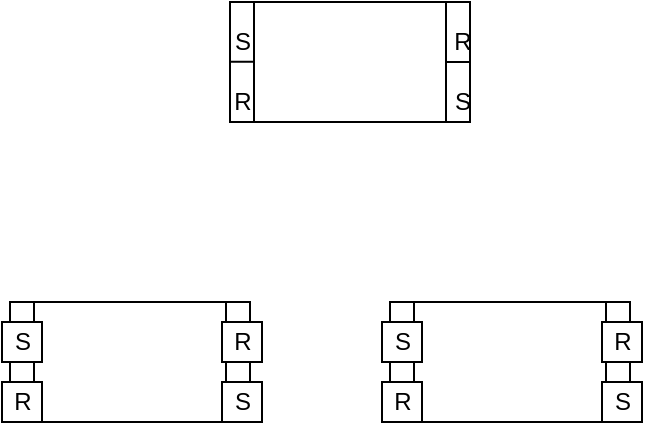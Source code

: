 <mxfile version="15.6.5" type="github">
  <diagram id="cyFGgkjcv_PTRSqLKhpW" name="Page-1">
    <mxGraphModel dx="328" dy="191" grid="1" gridSize="10" guides="1" tooltips="1" connect="1" arrows="1" fold="1" page="1" pageScale="1" pageWidth="827" pageHeight="1169" math="0" shadow="0">
      <root>
        <mxCell id="0" />
        <mxCell id="1" parent="0" />
        <mxCell id="HezW63i-MjSSbvqSVKH8-16" value="" style="shape=process;whiteSpace=wrap;html=1;backgroundOutline=1;fontColor=default;strokeColor=default;fillColor=default;" vertex="1" parent="1">
          <mxGeometry x="354" y="40" width="120" height="60" as="geometry" />
        </mxCell>
        <mxCell id="HezW63i-MjSSbvqSVKH8-17" value="" style="endArrow=none;html=1;rounded=0;fontColor=default;entryX=1;entryY=0.5;entryDx=0;entryDy=0;strokeColor=default;labelBackgroundColor=default;exitX=0.098;exitY=0.997;exitDx=0;exitDy=0;exitPerimeter=0;" edge="1" parent="1" source="HezW63i-MjSSbvqSVKH8-23" target="HezW63i-MjSSbvqSVKH8-16">
          <mxGeometry width="50" height="50" relative="1" as="geometry">
            <mxPoint x="460" y="70" as="sourcePoint" />
            <mxPoint x="440" y="120" as="targetPoint" />
          </mxGeometry>
        </mxCell>
        <mxCell id="HezW63i-MjSSbvqSVKH8-19" value="" style="endArrow=none;html=1;rounded=0;fontColor=default;entryX=0.8;entryY=0.994;entryDx=0;entryDy=0;strokeColor=default;labelBackgroundColor=default;entryPerimeter=0;" edge="1" parent="1" target="HezW63i-MjSSbvqSVKH8-20">
          <mxGeometry width="50" height="50" relative="1" as="geometry">
            <mxPoint x="354" y="69.86" as="sourcePoint" />
            <mxPoint x="368" y="69.86" as="targetPoint" />
            <Array as="points">
              <mxPoint x="364" y="69.86" />
            </Array>
          </mxGeometry>
        </mxCell>
        <mxCell id="HezW63i-MjSSbvqSVKH8-20" value="S" style="text;html=1;align=center;verticalAlign=middle;resizable=0;points=[];autosize=1;strokeColor=none;fillColor=none;fontColor=default;" vertex="1" parent="1">
          <mxGeometry x="350" y="50" width="20" height="20" as="geometry" />
        </mxCell>
        <mxCell id="HezW63i-MjSSbvqSVKH8-21" value="R" style="text;html=1;align=center;verticalAlign=middle;resizable=0;points=[];autosize=1;strokeColor=none;fillColor=none;fontColor=default;" vertex="1" parent="1">
          <mxGeometry x="350" y="80" width="20" height="20" as="geometry" />
        </mxCell>
        <mxCell id="HezW63i-MjSSbvqSVKH8-22" value="S" style="text;html=1;align=center;verticalAlign=middle;resizable=0;points=[];autosize=1;strokeColor=none;fillColor=none;fontColor=default;" vertex="1" parent="1">
          <mxGeometry x="460" y="80" width="20" height="20" as="geometry" />
        </mxCell>
        <mxCell id="HezW63i-MjSSbvqSVKH8-23" value="R" style="text;html=1;align=center;verticalAlign=middle;resizable=0;points=[];autosize=1;strokeColor=none;fillColor=none;fontColor=default;" vertex="1" parent="1">
          <mxGeometry x="460" y="50" width="20" height="20" as="geometry" />
        </mxCell>
        <mxCell id="HezW63i-MjSSbvqSVKH8-53" value="" style="shape=process;whiteSpace=wrap;html=1;backgroundOutline=1;fillColor=default;strokeColor=default;fontColor=default;" vertex="1" parent="1">
          <mxGeometry x="244" y="190" width="120" height="60" as="geometry" />
        </mxCell>
        <mxCell id="HezW63i-MjSSbvqSVKH8-54" value="" style="endArrow=none;html=1;rounded=0;fontColor=default;entryX=1;entryY=0.5;entryDx=0;entryDy=0;labelBackgroundColor=default;exitX=0.098;exitY=0.997;exitDx=0;exitDy=0;exitPerimeter=0;fillColor=default;strokeColor=default;" edge="1" parent="1" source="HezW63i-MjSSbvqSVKH8-59" target="HezW63i-MjSSbvqSVKH8-53">
          <mxGeometry width="50" height="50" relative="1" as="geometry">
            <mxPoint x="350" y="220" as="sourcePoint" />
            <mxPoint x="330" y="270" as="targetPoint" />
          </mxGeometry>
        </mxCell>
        <mxCell id="HezW63i-MjSSbvqSVKH8-55" value="" style="endArrow=none;html=1;rounded=0;fontColor=default;entryX=0.8;entryY=0.994;entryDx=0;entryDy=0;labelBackgroundColor=default;entryPerimeter=0;fillColor=default;strokeColor=default;" edge="1" parent="1" target="HezW63i-MjSSbvqSVKH8-56">
          <mxGeometry width="50" height="50" relative="1" as="geometry">
            <mxPoint x="244" y="219.86" as="sourcePoint" />
            <mxPoint x="258" y="219.86" as="targetPoint" />
            <Array as="points">
              <mxPoint x="254" y="219.86" />
            </Array>
          </mxGeometry>
        </mxCell>
        <mxCell id="HezW63i-MjSSbvqSVKH8-56" value="S" style="text;html=1;align=center;verticalAlign=middle;resizable=0;points=[];autosize=1;fillColor=default;strokeColor=default;fontColor=default;" vertex="1" parent="1">
          <mxGeometry x="240" y="200" width="20" height="20" as="geometry" />
        </mxCell>
        <mxCell id="HezW63i-MjSSbvqSVKH8-57" value="R" style="text;html=1;align=center;verticalAlign=middle;resizable=0;points=[];autosize=1;fillColor=default;strokeColor=default;fontColor=default;" vertex="1" parent="1">
          <mxGeometry x="240" y="230" width="20" height="20" as="geometry" />
        </mxCell>
        <mxCell id="HezW63i-MjSSbvqSVKH8-58" value="S" style="text;html=1;align=center;verticalAlign=middle;resizable=0;points=[];autosize=1;fillColor=default;strokeColor=default;fontColor=default;" vertex="1" parent="1">
          <mxGeometry x="350" y="230" width="20" height="20" as="geometry" />
        </mxCell>
        <mxCell id="HezW63i-MjSSbvqSVKH8-59" value="R" style="text;html=1;align=center;verticalAlign=middle;resizable=0;points=[];autosize=1;fillColor=default;strokeColor=default;fontColor=default;" vertex="1" parent="1">
          <mxGeometry x="350" y="200" width="20" height="20" as="geometry" />
        </mxCell>
        <mxCell id="HezW63i-MjSSbvqSVKH8-60" value="" style="shape=process;whiteSpace=wrap;html=1;backgroundOutline=1;fillColor=default;strokeColor=default;fontColor=default;" vertex="1" parent="1">
          <mxGeometry x="434" y="190" width="120" height="60" as="geometry" />
        </mxCell>
        <mxCell id="HezW63i-MjSSbvqSVKH8-61" value="" style="endArrow=none;html=1;rounded=0;fontColor=default;entryX=1;entryY=0.5;entryDx=0;entryDy=0;labelBackgroundColor=default;exitX=0.098;exitY=0.997;exitDx=0;exitDy=0;exitPerimeter=0;fillColor=default;strokeColor=default;" edge="1" parent="1" source="HezW63i-MjSSbvqSVKH8-66" target="HezW63i-MjSSbvqSVKH8-60">
          <mxGeometry width="50" height="50" relative="1" as="geometry">
            <mxPoint x="540" y="220" as="sourcePoint" />
            <mxPoint x="520" y="270" as="targetPoint" />
          </mxGeometry>
        </mxCell>
        <mxCell id="HezW63i-MjSSbvqSVKH8-62" value="" style="endArrow=none;html=1;rounded=0;fontColor=default;entryX=0.8;entryY=0.994;entryDx=0;entryDy=0;labelBackgroundColor=default;entryPerimeter=0;fillColor=default;strokeColor=default;" edge="1" parent="1" target="HezW63i-MjSSbvqSVKH8-63">
          <mxGeometry width="50" height="50" relative="1" as="geometry">
            <mxPoint x="434" y="219.86" as="sourcePoint" />
            <mxPoint x="448" y="219.86" as="targetPoint" />
            <Array as="points">
              <mxPoint x="444" y="219.86" />
            </Array>
          </mxGeometry>
        </mxCell>
        <mxCell id="HezW63i-MjSSbvqSVKH8-63" value="S" style="text;html=1;align=center;verticalAlign=middle;resizable=0;points=[];autosize=1;fillColor=default;strokeColor=default;fontColor=default;" vertex="1" parent="1">
          <mxGeometry x="430" y="200" width="20" height="20" as="geometry" />
        </mxCell>
        <mxCell id="HezW63i-MjSSbvqSVKH8-64" value="R" style="text;html=1;align=center;verticalAlign=middle;resizable=0;points=[];autosize=1;fillColor=default;strokeColor=default;fontColor=default;" vertex="1" parent="1">
          <mxGeometry x="430" y="230" width="20" height="20" as="geometry" />
        </mxCell>
        <mxCell id="HezW63i-MjSSbvqSVKH8-65" value="S" style="text;html=1;align=center;verticalAlign=middle;resizable=0;points=[];autosize=1;fillColor=default;strokeColor=default;fontColor=default;" vertex="1" parent="1">
          <mxGeometry x="540" y="230" width="20" height="20" as="geometry" />
        </mxCell>
        <mxCell id="HezW63i-MjSSbvqSVKH8-66" value="R" style="text;html=1;align=center;verticalAlign=middle;resizable=0;points=[];autosize=1;fillColor=default;strokeColor=default;fontColor=default;" vertex="1" parent="1">
          <mxGeometry x="540" y="200" width="20" height="20" as="geometry" />
        </mxCell>
      </root>
    </mxGraphModel>
  </diagram>
</mxfile>
